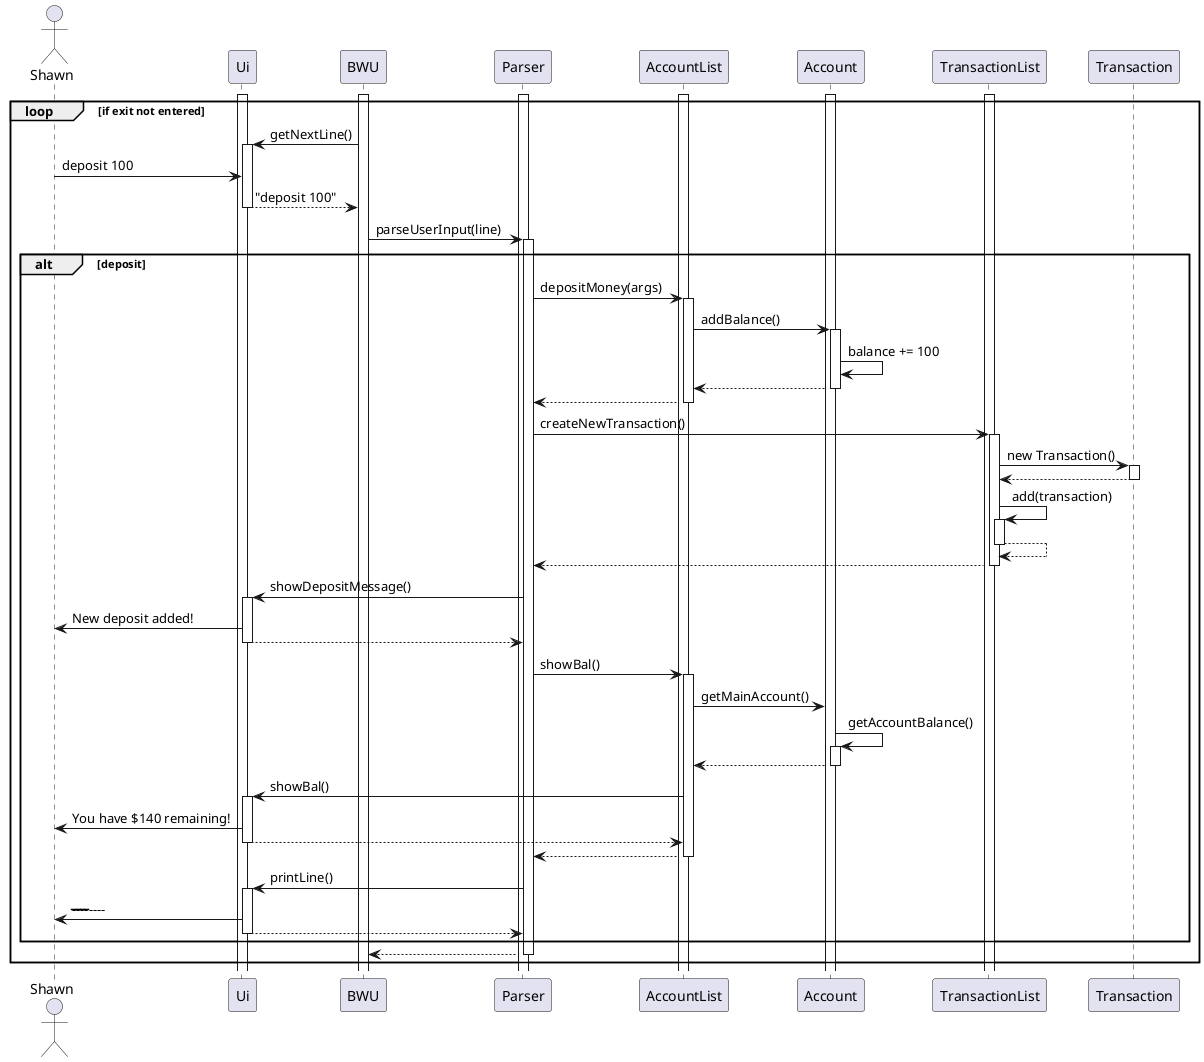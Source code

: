@startuml
actor Shawn
participant Ui
participant BWU
participant Parser
participant AccountList
participant Account
participant TransactionList
participant Transaction
activate Ui
activate BWU
activate Parser
activate AccountList
activate Account
activate TransactionList
loop if exit not entered
BWU -> Ui:getNextLine()
activate Ui
Shawn -> Ui:deposit 100
Ui --> BWU:"deposit 100"
deactivate Ui
BWU -> Parser:parseUserInput(line)
activate Parser
alt deposit
Parser -> AccountList:depositMoney(args)
activate AccountList
AccountList -> Account:addBalance()
activate Account
Account -> Account:balance += 100
Account --> AccountList
deactivate Account
AccountList --> Parser
deactivate AccountList
Parser -> TransactionList:createNewTransaction()
activate TransactionList
TransactionList -> Transaction:new Transaction()
activate Transaction
Transaction --> TransactionList
deactivate Transaction
TransactionList -> TransactionList:add(transaction)
activate TransactionList
TransactionList --> TransactionList
deactivate TransactionList
TransactionList --> Parser
deactivate TransactionList
Parser -> Ui:showDepositMessage()
activate Ui
Ui -> Shawn: New deposit added!
Ui --> Parser
deactivate Ui
Parser -> AccountList:showBal()
activate AccountList
AccountList -> Account:getMainAccount()
Account -> Account:getAccountBalance()
activate Account
Account --> AccountList
deactivate Account
AccountList -> Ui:showBal()
activate Ui
Ui -> Shawn:You have $140 remaining!
Ui --> AccountList
deactivate Ui
AccountList --> Parser
deactivate AccountList
Parser -> Ui:printLine()
activate Ui
Ui -> Shawn:------------------------
Ui --> Parser
deactivate Ui
end
Parser --> BWU
deactivate Parser
end
@enduml